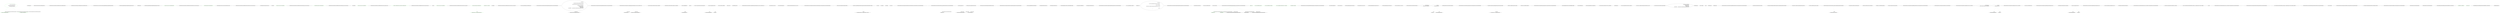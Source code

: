 digraph  {
d1 [cluster="Nancy.Testing.Tests.TestingViewExtensions.GetModelExtententionsTests.GetModelExtententionsTests()", color=green, community=1, label="this._browser = new Browser(with =>\r\n            {\r\n                with.Module<TestingViewFactoryTestModule>();\r\n                with.ViewFactory<TestingViewFactory>();\r\n            })", prediction=0, span="10-14"];
d34 [label="Nancy.Testing.Tests.TestingViewExtensions.GetModelExtententionsTests", span=""];
d0 [cluster="Nancy.Testing.Tests.TestingViewExtensions.GetModelExtententionsTests.GetModelExtententionsTests()", label="Entry Nancy.Testing.Tests.TestingViewExtensions.GetModelExtententionsTests.GetModelExtententionsTests()", span="8-8"];
d2 [cluster="Nancy.Testing.Tests.TestingViewExtensions.GetModelExtententionsTests.GetModelExtententionsTests()", label="Exit Nancy.Testing.Tests.TestingViewExtensions.GetModelExtententionsTests.GetModelExtententionsTests()", span="8-8"];
d3 [cluster="Nancy.Testing.Browser.Browser(System.Action<Nancy.Testing.ConfigurableBootstrapper.ConfigurableBootstrapperConfigurator>)", label="Entry Nancy.Testing.Browser.Browser(System.Action<Nancy.Testing.ConfigurableBootstrapper.ConfigurableBootstrapperConfigurator>)", span="26-26"];
d5 [cluster="lambda expression", color=green, community=0, label="with.Module<TestingViewFactoryTestModule>()", prediction=0, span="12-12"];
d6 [cluster="lambda expression", color=green, community=0, label="with.ViewFactory<TestingViewFactory>()", prediction=0, span="13-13"];
d4 [cluster="lambda expression", label="Entry lambda expression", span="10-14"];
d8 [cluster="Nancy.Testing.ConfigurableBootstrapper.ConfigurableBootstrapperConfigurator.Module<T>()", label="Entry Nancy.Testing.ConfigurableBootstrapper.ConfigurableBootstrapperConfigurator.Module<T>()", span="807-807"];
d7 [cluster="lambda expression", label="Exit lambda expression", span="10-14"];
d9 [cluster="Nancy.Testing.ConfigurableBootstrapper.ConfigurableBootstrapperConfigurator.ViewFactory<T>()", label="Entry Nancy.Testing.ConfigurableBootstrapper.ConfigurableBootstrapperConfigurator.ViewFactory<T>()", span="1338-1338"];
d11 [cluster="Nancy.Testing.Tests.TestingViewExtensions.GetModelExtententionsTests.GetModel_should_return_null_when_model_is_not_set()", color=green, community=0, label="var response = this._browser.Get(''/testingViewFactoryNoModel'')", prediction=3, span="21-21"];
d10 [cluster="Nancy.Testing.Tests.TestingViewExtensions.GetModelExtententionsTests.GetModel_should_return_null_when_model_is_not_set()", label="Entry Nancy.Testing.Tests.TestingViewExtensions.GetModelExtententionsTests.GetModel_should_return_null_when_model_is_not_set()", span="19-19"];
d12 [cluster="Nancy.Testing.Tests.TestingViewExtensions.GetModelExtententionsTests.GetModel_should_return_null_when_model_is_not_set()", color=green, community=0, label="Assert.Null(response.GetModel<ViewFactoryTestModel>())", prediction=4, span="22-22"];
d14 [cluster="Nancy.Testing.Browser.Get(string, System.Action<Nancy.Testing.BrowserContext>)", label="Entry Nancy.Testing.Browser.Get(string, System.Action<Nancy.Testing.BrowserContext>)", span="59-59"];
d13 [cluster="Nancy.Testing.Tests.TestingViewExtensions.GetModelExtententionsTests.GetModel_should_return_null_when_model_is_not_set()", label="Exit Nancy.Testing.Tests.TestingViewExtensions.GetModelExtententionsTests.GetModel_should_return_null_when_model_is_not_set()", span="19-19"];
d15 [cluster="Nancy.Testing.BrowserResponse.GetModel<TType>()", label="Entry Nancy.Testing.BrowserResponse.GetModel<TType>()", span="53-53"];
d16 [cluster="Unk.Null", label="Entry Unk.Null", span=""];
d18 [cluster="Nancy.Testing.Tests.TestingViewExtensions.GetModelExtententionsTests.GetModel_should_not_return_null_when_model_is_set()", color=green, community=0, label="var response = this._browser.Get(''/testingViewFactory'')", prediction=5, span="28-28"];
d17 [cluster="Nancy.Testing.Tests.TestingViewExtensions.GetModelExtententionsTests.GetModel_should_not_return_null_when_model_is_set()", label="Entry Nancy.Testing.Tests.TestingViewExtensions.GetModelExtententionsTests.GetModel_should_not_return_null_when_model_is_set()", span="26-26"];
d19 [cluster="Nancy.Testing.Tests.TestingViewExtensions.GetModelExtententionsTests.GetModel_should_not_return_null_when_model_is_set()", color=green, community=0, label="Assert.NotNull(response.GetModel<ViewFactoryTestModel>())", prediction=6, span="29-29"];
d20 [cluster="Nancy.Testing.Tests.TestingViewExtensions.GetModelExtententionsTests.GetModel_should_not_return_null_when_model_is_set()", label="Exit Nancy.Testing.Tests.TestingViewExtensions.GetModelExtententionsTests.GetModel_should_not_return_null_when_model_is_set()", span="26-26"];
d21 [cluster="Unk.NotNull", label="Entry Unk.NotNull", span=""];
d23 [cluster="Nancy.Testing.Tests.TestingViewExtensions.GetModelExtententionsTests.should_return_model_of_correct_type()", color=green, community=0, label="var response = this._browser.Get(''/testingViewFactory'')", prediction=7, span="35-35"];
d22 [cluster="Nancy.Testing.Tests.TestingViewExtensions.GetModelExtententionsTests.should_return_model_of_correct_type()", label="Entry Nancy.Testing.Tests.TestingViewExtensions.GetModelExtententionsTests.should_return_model_of_correct_type()", span="33-33"];
d24 [cluster="Nancy.Testing.Tests.TestingViewExtensions.GetModelExtententionsTests.should_return_model_of_correct_type()", color=green, community=0, label="Assert.IsType<ViewFactoryTestModel>(response.GetModel<ViewFactoryTestModel>())", prediction=8, span="36-36"];
d25 [cluster="Nancy.Testing.Tests.TestingViewExtensions.GetModelExtententionsTests.should_return_model_of_correct_type()", label="Exit Nancy.Testing.Tests.TestingViewExtensions.GetModelExtententionsTests.should_return_model_of_correct_type()", span="33-33"];
d26 [cluster="Unk.>", label="Entry Unk.>", span=""];
d28 [cluster="Nancy.Testing.Tests.TestingViewExtensions.GetModelExtententionsTests.should_set_values_correct_on_the_model()", color=green, community=0, label="var response = this._browser.Get(''/testingViewFactory'')", prediction=9, span="42-42"];
d27 [cluster="Nancy.Testing.Tests.TestingViewExtensions.GetModelExtententionsTests.should_set_values_correct_on_the_model()", label="Entry Nancy.Testing.Tests.TestingViewExtensions.GetModelExtententionsTests.should_set_values_correct_on_the_model()", span="40-40"];
d29 [cluster="Nancy.Testing.Tests.TestingViewExtensions.GetModelExtententionsTests.should_set_values_correct_on_the_model()", color=green, community=0, label="var model = response.GetModel<ViewFactoryTestModel>()", prediction=10, span="43-43"];
d30 [cluster="Nancy.Testing.Tests.TestingViewExtensions.GetModelExtententionsTests.should_set_values_correct_on_the_model()", color=green, community=0, label="Assert.Equal(''A value'', model.AString)", prediction=11, span="44-44"];
d31 [cluster="Nancy.Testing.Tests.TestingViewExtensions.GetModelExtententionsTests.should_set_values_correct_on_the_model()", color=green, community=0, label="Assert.Equal(''Another value'', model.ComplexModel.AnotherString)", prediction=10, span="45-45"];
d33 [cluster="Unk.Equal", label="Entry Unk.Equal", span=""];
d32 [cluster="Nancy.Testing.Tests.TestingViewExtensions.GetModelExtententionsTests.should_set_values_correct_on_the_model()", label="Exit Nancy.Testing.Tests.TestingViewExtensions.GetModelExtententionsTests.should_set_values_correct_on_the_model()", span="40-40"];
m0_12 [cluster="System.ArgumentNullException.ArgumentNullException(string)", file="ModulePathExtensionMethodTests.cs", label="Entry System.ArgumentNullException.ArgumentNullException(string)", span="0-0"];
m0_16 [cluster="Nancy.Authentication.Forms.FormsAuthentication.GetRedirectToLoginHook(Nancy.Authentication.Forms.FormsAuthenticationConfiguration)", file="ModulePathExtensionMethodTests.cs", label="Entry Nancy.Authentication.Forms.FormsAuthentication.GetRedirectToLoginHook(Nancy.Authentication.Forms.FormsAuthenticationConfiguration)", span="190-190"];
m0_71 [cluster="Nancy.Authentication.Forms.FormsAuthentication.GetRedirectToLoginHook(Nancy.Authentication.Forms.FormsAuthenticationConfiguration)", file="ModulePathExtensionMethodTests.cs", label="return context =>\r\n                {\r\n                    if (context.Response.StatusCode == HttpStatusCode.Unauthorized)\r\n                    {\r\n                        string redirectQuerystringKey = GetRedirectQuerystringKey(configuration);\r\n\r\n                        context.Response = context.GetRedirect(\r\n                            string.Format(''{0}?{1}={2}'', \r\n                            configuration.RedirectUrl,\r\n                            redirectQuerystringKey,\r\n                            context.ToFullPath(''~'' + context.Request.Path + HttpUtility.UrlEncode(context.Request.Url.Query))));\r\n                    }\r\n                };", span="192-204"];
m0_72 [cluster="Nancy.Authentication.Forms.FormsAuthentication.GetRedirectToLoginHook(Nancy.Authentication.Forms.FormsAuthenticationConfiguration)", file="ModulePathExtensionMethodTests.cs", label="Exit Nancy.Authentication.Forms.FormsAuthentication.GetRedirectToLoginHook(Nancy.Authentication.Forms.FormsAuthenticationConfiguration)", span="190-190"];
m0_18 [cluster="Nancy.Authentication.Forms.FormsAuthentication.UserLoggedInRedirectResponse(Nancy.NancyContext, System.Guid, System.DateTime?, string)", file="ModulePathExtensionMethodTests.cs", label="Entry Nancy.Authentication.Forms.FormsAuthentication.UserLoggedInRedirectResponse(Nancy.NancyContext, System.Guid, System.DateTime?, string)", span="75-75"];
m0_24 [cluster="Nancy.Authentication.Forms.FormsAuthentication.UserLoggedInRedirectResponse(Nancy.NancyContext, System.Guid, System.DateTime?, string)", file="ModulePathExtensionMethodTests.cs", label="string redirectQuerystringKey = GetRedirectQuerystringKey(currentConfiguration)", span="89-89"];
m0_30 [cluster="Nancy.Authentication.Forms.FormsAuthentication.UserLoggedInRedirectResponse(Nancy.NancyContext, System.Guid, System.DateTime?, string)", file="ModulePathExtensionMethodTests.cs", label="var authenticationCookie = BuildCookie(userIdentifier, cookieExpiry, currentConfiguration)", span="102-102"];
m0_27 [cluster="Nancy.Authentication.Forms.FormsAuthentication.UserLoggedInRedirectResponse(Nancy.NancyContext, System.Guid, System.DateTime?, string)", file="ModulePathExtensionMethodTests.cs", label="context.IsLocalUrl(queryUrl)", span="95-95"];
m0_22 [cluster="Nancy.Authentication.Forms.FormsAuthentication.UserLoggedInRedirectResponse(Nancy.NancyContext, System.Guid, System.DateTime?, string)", file="ModulePathExtensionMethodTests.cs", label="string.IsNullOrEmpty(redirectUrl)", span="84-84"];
m0_23 [cluster="Nancy.Authentication.Forms.FormsAuthentication.UserLoggedInRedirectResponse(Nancy.NancyContext, System.Guid, System.DateTime?, string)", file="ModulePathExtensionMethodTests.cs", label="redirectUrl = ''/''", span="86-86"];
m0_25 [cluster="Nancy.Authentication.Forms.FormsAuthentication.UserLoggedInRedirectResponse(Nancy.NancyContext, System.Guid, System.DateTime?, string)", file="ModulePathExtensionMethodTests.cs", label="context.Request.Query[redirectQuerystringKey].HasValue", span="91-91"];
m0_26 [cluster="Nancy.Authentication.Forms.FormsAuthentication.UserLoggedInRedirectResponse(Nancy.NancyContext, System.Guid, System.DateTime?, string)", file="ModulePathExtensionMethodTests.cs", label="var queryUrl = (string)context.Request.Query[redirectQuerystringKey]", span="93-93"];
m0_29 [cluster="Nancy.Authentication.Forms.FormsAuthentication.UserLoggedInRedirectResponse(Nancy.NancyContext, System.Guid, System.DateTime?, string)", file="ModulePathExtensionMethodTests.cs", label="var response = context.GetRedirect(redirectUrl)", span="101-101"];
m0_31 [cluster="Nancy.Authentication.Forms.FormsAuthentication.UserLoggedInRedirectResponse(Nancy.NancyContext, System.Guid, System.DateTime?, string)", file="ModulePathExtensionMethodTests.cs", label="response.AddCookie(authenticationCookie)", span="103-103"];
m0_19 [cluster="Nancy.Authentication.Forms.FormsAuthentication.UserLoggedInRedirectResponse(Nancy.NancyContext, System.Guid, System.DateTime?, string)", file="ModulePathExtensionMethodTests.cs", label="var redirectUrl = fallbackRedirectUrl", span="77-77"];
m0_21 [cluster="Nancy.Authentication.Forms.FormsAuthentication.UserLoggedInRedirectResponse(Nancy.NancyContext, System.Guid, System.DateTime?, string)", file="ModulePathExtensionMethodTests.cs", label="redirectUrl = context.Request.Url.BasePath", span="81-81"];
m0_28 [cluster="Nancy.Authentication.Forms.FormsAuthentication.UserLoggedInRedirectResponse(Nancy.NancyContext, System.Guid, System.DateTime?, string)", file="ModulePathExtensionMethodTests.cs", label="redirectUrl = queryUrl", span="97-97"];
m0_20 [cluster="Nancy.Authentication.Forms.FormsAuthentication.UserLoggedInRedirectResponse(Nancy.NancyContext, System.Guid, System.DateTime?, string)", file="ModulePathExtensionMethodTests.cs", label="string.IsNullOrEmpty(redirectUrl)", span="79-79"];
m0_32 [cluster="Nancy.Authentication.Forms.FormsAuthentication.UserLoggedInRedirectResponse(Nancy.NancyContext, System.Guid, System.DateTime?, string)", file="ModulePathExtensionMethodTests.cs", label="return response;", span="105-105"];
m0_33 [cluster="Nancy.Authentication.Forms.FormsAuthentication.UserLoggedInRedirectResponse(Nancy.NancyContext, System.Guid, System.DateTime?, string)", file="ModulePathExtensionMethodTests.cs", label="Exit Nancy.Authentication.Forms.FormsAuthentication.UserLoggedInRedirectResponse(Nancy.NancyContext, System.Guid, System.DateTime?, string)", span="75-75"];
m0_110 [cluster="string.Format(string, object, object)", file="ModulePathExtensionMethodTests.cs", label="Entry string.Format(string, object, object)", span="0-0"];
m0_139 [cluster="string.IsNullOrWhiteSpace(string)", file="ModulePathExtensionMethodTests.cs", label="Entry string.IsNullOrWhiteSpace(string)", span="0-0"];
m0_98 [cluster="Nancy.Cookies.NancyCookie.NancyCookie(string, string, bool, bool)", file="ModulePathExtensionMethodTests.cs", label="Entry Nancy.Cookies.NancyCookie.NancyCookie(string, string, bool, bool)", span="20-20"];
m0_69 [cluster="Nancy.Authentication.Forms.FormsAuthentication.GetAuthenticatedUserFromCookie(Nancy.NancyContext, Nancy.Authentication.Forms.FormsAuthenticationConfiguration)", file="ModulePathExtensionMethodTests.cs", label="Entry Nancy.Authentication.Forms.FormsAuthentication.GetAuthenticatedUserFromCookie(Nancy.NancyContext, Nancy.Authentication.Forms.FormsAuthenticationConfiguration)", span="214-214"];
m0_81 [cluster="Nancy.Authentication.Forms.FormsAuthentication.GetAuthenticatedUserFromCookie(Nancy.NancyContext, Nancy.Authentication.Forms.FormsAuthenticationConfiguration)", file="ModulePathExtensionMethodTests.cs", label="!context.Request.Cookies.ContainsKey(formsAuthenticationCookieName)", span="216-216"];
m0_83 [cluster="Nancy.Authentication.Forms.FormsAuthentication.GetAuthenticatedUserFromCookie(Nancy.NancyContext, Nancy.Authentication.Forms.FormsAuthenticationConfiguration)", file="ModulePathExtensionMethodTests.cs", label="var cookieValue = DecryptAndValidateAuthenticationCookie(context.Request.Cookies[formsAuthenticationCookieName], configuration)", span="221-221"];
m0_84 [cluster="Nancy.Authentication.Forms.FormsAuthentication.GetAuthenticatedUserFromCookie(Nancy.NancyContext, Nancy.Authentication.Forms.FormsAuthenticationConfiguration)", file="ModulePathExtensionMethodTests.cs", label="Guid returnGuid", span="223-223"];
m0_82 [cluster="Nancy.Authentication.Forms.FormsAuthentication.GetAuthenticatedUserFromCookie(Nancy.NancyContext, Nancy.Authentication.Forms.FormsAuthenticationConfiguration)", file="ModulePathExtensionMethodTests.cs", label="return Guid.Empty;", span="218-218"];
m0_86 [cluster="Nancy.Authentication.Forms.FormsAuthentication.GetAuthenticatedUserFromCookie(Nancy.NancyContext, Nancy.Authentication.Forms.FormsAuthenticationConfiguration)", file="ModulePathExtensionMethodTests.cs", label="return Guid.Empty;", span="226-226"];
m0_87 [cluster="Nancy.Authentication.Forms.FormsAuthentication.GetAuthenticatedUserFromCookie(Nancy.NancyContext, Nancy.Authentication.Forms.FormsAuthenticationConfiguration)", file="ModulePathExtensionMethodTests.cs", label="return returnGuid;", span="229-229"];
m0_85 [cluster="Nancy.Authentication.Forms.FormsAuthentication.GetAuthenticatedUserFromCookie(Nancy.NancyContext, Nancy.Authentication.Forms.FormsAuthenticationConfiguration)", file="ModulePathExtensionMethodTests.cs", label="String.IsNullOrEmpty(cookieValue) || !Guid.TryParse(cookieValue, out returnGuid)", span="224-224"];
m0_88 [cluster="Nancy.Authentication.Forms.FormsAuthentication.GetAuthenticatedUserFromCookie(Nancy.NancyContext, Nancy.Authentication.Forms.FormsAuthenticationConfiguration)", file="ModulePathExtensionMethodTests.cs", label="Exit Nancy.Authentication.Forms.FormsAuthentication.GetAuthenticatedUserFromCookie(Nancy.NancyContext, Nancy.Authentication.Forms.FormsAuthenticationConfiguration)", span="214-214"];
m0_35 [cluster="Nancy.Authentication.Forms.FormsAuthentication.GetRedirectQuerystringKey(Nancy.Authentication.Forms.FormsAuthenticationConfiguration)", file="ModulePathExtensionMethodTests.cs", label="Entry Nancy.Authentication.Forms.FormsAuthentication.GetRedirectQuerystringKey(Nancy.Authentication.Forms.FormsAuthenticationConfiguration)", span="318-318"];
m0_132 [cluster="Nancy.Authentication.Forms.FormsAuthentication.GetRedirectQuerystringKey(Nancy.Authentication.Forms.FormsAuthenticationConfiguration)", file="ModulePathExtensionMethodTests.cs", label="string redirectQuerystringKey = null", span="320-320"];
m0_134 [cluster="Nancy.Authentication.Forms.FormsAuthentication.GetRedirectQuerystringKey(Nancy.Authentication.Forms.FormsAuthenticationConfiguration)", file="ModulePathExtensionMethodTests.cs", label="redirectQuerystringKey = configuration.RedirectQuerystringKey", span="324-324"];
m0_133 [cluster="Nancy.Authentication.Forms.FormsAuthentication.GetRedirectQuerystringKey(Nancy.Authentication.Forms.FormsAuthenticationConfiguration)", file="ModulePathExtensionMethodTests.cs", label="configuration != null", span="322-322"];
m0_135 [cluster="Nancy.Authentication.Forms.FormsAuthentication.GetRedirectQuerystringKey(Nancy.Authentication.Forms.FormsAuthenticationConfiguration)", file="ModulePathExtensionMethodTests.cs", label="string.IsNullOrWhiteSpace(redirectQuerystringKey)", span="327-327"];
m0_137 [cluster="Nancy.Authentication.Forms.FormsAuthentication.GetRedirectQuerystringKey(Nancy.Authentication.Forms.FormsAuthenticationConfiguration)", file="ModulePathExtensionMethodTests.cs", label="return redirectQuerystringKey;", span="332-332"];
m0_136 [cluster="Nancy.Authentication.Forms.FormsAuthentication.GetRedirectQuerystringKey(Nancy.Authentication.Forms.FormsAuthenticationConfiguration)", file="ModulePathExtensionMethodTests.cs", label="redirectQuerystringKey = FormsAuthenticationConfiguration.DefaultRedirectQuerystringKey", span="329-329"];
m0_138 [cluster="Nancy.Authentication.Forms.FormsAuthentication.GetRedirectQuerystringKey(Nancy.Authentication.Forms.FormsAuthenticationConfiguration)", file="ModulePathExtensionMethodTests.cs", label="Exit Nancy.Authentication.Forms.FormsAuthentication.GetRedirectQuerystringKey(Nancy.Authentication.Forms.FormsAuthenticationConfiguration)", span="318-318"];
m0_126 [cluster="Nancy.Cryptography.Base64Helpers.GetBase64Length(int)", file="ModulePathExtensionMethodTests.cs", label="Entry Nancy.Cryptography.Base64Helpers.GetBase64Length(int)", span="11-11"];
m0_125 [cluster="Nancy.Helpers.HttpUtility.UrlDecode(string)", file="ModulePathExtensionMethodTests.cs", label="Entry Nancy.Helpers.HttpUtility.UrlDecode(string)", span="103-103"];
m0_37 [cluster="Nancy.NancyContext.GetRedirect(string)", file="ModulePathExtensionMethodTests.cs", label="Entry Nancy.NancyContext.GetRedirect(string)", span="60-60"];
m0_15 [cluster="Nancy.NamedPipelineBase<TDelegate>.AddItemToStartOfPipeline(TDelegate)", file="ModulePathExtensionMethodTests.cs", label="Entry Nancy.NamedPipelineBase<TDelegate>.AddItemToStartOfPipeline(TDelegate)", span="45-45"];
m0_79 [cluster="Nancy.NancyContext.ToFullPath(string)", file="ModulePathExtensionMethodTests.cs", label="Entry Nancy.NancyContext.ToFullPath(string)", span="28-28"];
m0_78 [cluster="Nancy.Helpers.HttpUtility.UrlEncode(string)", file="ModulePathExtensionMethodTests.cs", label="Entry Nancy.Helpers.HttpUtility.UrlEncode(string)", span="373-373"];
m0_14 [cluster="Nancy.Authentication.Forms.FormsAuthentication.GetLoadAuthenticationHook(Nancy.Authentication.Forms.FormsAuthenticationConfiguration)", file="ModulePathExtensionMethodTests.cs", label="Entry Nancy.Authentication.Forms.FormsAuthentication.GetLoadAuthenticationHook(Nancy.Authentication.Forms.FormsAuthenticationConfiguration)", span="165-165"];
m0_60 [cluster="Nancy.Authentication.Forms.FormsAuthentication.GetLoadAuthenticationHook(Nancy.Authentication.Forms.FormsAuthenticationConfiguration)", file="ModulePathExtensionMethodTests.cs", label="throw new ArgumentNullException(''configuration'');", span="169-169"];
m0_59 [cluster="Nancy.Authentication.Forms.FormsAuthentication.GetLoadAuthenticationHook(Nancy.Authentication.Forms.FormsAuthenticationConfiguration)", file="ModulePathExtensionMethodTests.cs", label="configuration == null", span="167-167"];
m0_61 [cluster="Nancy.Authentication.Forms.FormsAuthentication.GetLoadAuthenticationHook(Nancy.Authentication.Forms.FormsAuthenticationConfiguration)", file="ModulePathExtensionMethodTests.cs", label="return context =>\r\n                {\r\n                    var userGuid = GetAuthenticatedUserFromCookie(context, configuration);\r\n\r\n                    if (userGuid != Guid.Empty)\r\n                    {\r\n                        context.CurrentUser = configuration.UserMapper.GetUserFromIdentifier(userGuid, context);\r\n                    }\r\n\r\n                    return null;\r\n                };", span="172-182"];
m0_62 [cluster="Nancy.Authentication.Forms.FormsAuthentication.GetLoadAuthenticationHook(Nancy.Authentication.Forms.FormsAuthenticationConfiguration)", file="ModulePathExtensionMethodTests.cs", label="Exit Nancy.Authentication.Forms.FormsAuthentication.GetLoadAuthenticationHook(Nancy.Authentication.Forms.FormsAuthenticationConfiguration)", span="165-165"];
m0_36 [cluster="Nancy.NancyContext.IsLocalUrl(string)", file="ModulePathExtensionMethodTests.cs", label="Entry Nancy.NancyContext.IsLocalUrl(string)", span="94-94"];
m0_109 [cluster="System.Convert.ToBase64String(byte[])", file="ModulePathExtensionMethodTests.cs", label="Entry System.Convert.ToBase64String(byte[])", span="0-0"];
m0_96 [cluster="System.Guid.ToString()", file="ModulePathExtensionMethodTests.cs", label="Entry System.Guid.ToString()", span="0-0"];
m0_0 [cluster="Nancy.Authentication.Forms.FormsAuthentication.Enable(Nancy.Bootstrapper.IPipelines, Nancy.Authentication.Forms.FormsAuthenticationConfiguration)", file="ModulePathExtensionMethodTests.cs", label="Entry Nancy.Authentication.Forms.FormsAuthentication.Enable(Nancy.Bootstrapper.IPipelines, Nancy.Authentication.Forms.FormsAuthenticationConfiguration)", span="40-40"];
m0_1 [cluster="Nancy.Authentication.Forms.FormsAuthentication.Enable(Nancy.Bootstrapper.IPipelines, Nancy.Authentication.Forms.FormsAuthenticationConfiguration)", color=green, community=0, file="ModulePathExtensionMethodTests.cs", label="pipelines == null", prediction=13, span="42-42"];
m0_2 [cluster="Nancy.Authentication.Forms.FormsAuthentication.Enable(Nancy.Bootstrapper.IPipelines, Nancy.Authentication.Forms.FormsAuthenticationConfiguration)", color=green, community=0, file="ModulePathExtensionMethodTests.cs", label="throw new ArgumentNullException(''pipelines'');", prediction=14, span="44-44"];
m0_3 [cluster="Nancy.Authentication.Forms.FormsAuthentication.Enable(Nancy.Bootstrapper.IPipelines, Nancy.Authentication.Forms.FormsAuthenticationConfiguration)", color=green, community=0, file="ModulePathExtensionMethodTests.cs", label="configuration == null", prediction=15, span="47-47"];
m0_4 [cluster="Nancy.Authentication.Forms.FormsAuthentication.Enable(Nancy.Bootstrapper.IPipelines, Nancy.Authentication.Forms.FormsAuthenticationConfiguration)", color=green, community=0, file="ModulePathExtensionMethodTests.cs", label="throw new ArgumentNullException(''configuration'');", prediction=16, span="49-49"];
m0_5 [cluster="Nancy.Authentication.Forms.FormsAuthentication.Enable(Nancy.Bootstrapper.IPipelines, Nancy.Authentication.Forms.FormsAuthenticationConfiguration)", color=green, community=0, file="ModulePathExtensionMethodTests.cs", label="!configuration.IsValid", prediction=15, span="52-52"];
m0_6 [cluster="Nancy.Authentication.Forms.FormsAuthentication.Enable(Nancy.Bootstrapper.IPipelines, Nancy.Authentication.Forms.FormsAuthenticationConfiguration)", color=green, community=0, file="ModulePathExtensionMethodTests.cs", label="throw new ArgumentException(''Configuration is invalid'', ''configuration'');", prediction=18, span="54-54"];
m0_7 [cluster="Nancy.Authentication.Forms.FormsAuthentication.Enable(Nancy.Bootstrapper.IPipelines, Nancy.Authentication.Forms.FormsAuthenticationConfiguration)", color=green, community=0, file="ModulePathExtensionMethodTests.cs", label="currentConfiguration = configuration", prediction=19, span="57-57"];
m0_8 [cluster="Nancy.Authentication.Forms.FormsAuthentication.Enable(Nancy.Bootstrapper.IPipelines, Nancy.Authentication.Forms.FormsAuthenticationConfiguration)", file="ModulePathExtensionMethodTests.cs", label="pipelines.BeforeRequest.AddItemToStartOfPipeline(GetLoadAuthenticationHook(configuration))", span="59-59"];
m0_9 [cluster="Nancy.Authentication.Forms.FormsAuthentication.Enable(Nancy.Bootstrapper.IPipelines, Nancy.Authentication.Forms.FormsAuthenticationConfiguration)", file="ModulePathExtensionMethodTests.cs", label="!configuration.DisableRedirect", span="60-60"];
m0_10 [cluster="Nancy.Authentication.Forms.FormsAuthentication.Enable(Nancy.Bootstrapper.IPipelines, Nancy.Authentication.Forms.FormsAuthenticationConfiguration)", file="ModulePathExtensionMethodTests.cs", label="pipelines.AfterRequest.AddItemToEndOfPipeline(GetRedirectToLoginHook(configuration))", span="62-62"];
m0_11 [cluster="Nancy.Authentication.Forms.FormsAuthentication.Enable(Nancy.Bootstrapper.IPipelines, Nancy.Authentication.Forms.FormsAuthenticationConfiguration)", file="ModulePathExtensionMethodTests.cs", label="Exit Nancy.Authentication.Forms.FormsAuthentication.Enable(Nancy.Bootstrapper.IPipelines, Nancy.Authentication.Forms.FormsAuthenticationConfiguration)", span="40-40"];
m0_101 [cluster="System.DateTime.AddDays(double)", file="ModulePathExtensionMethodTests.cs", label="Entry System.DateTime.AddDays(double)", span="0-0"];
m0_128 [cluster="string.Substring(int, int)", file="ModulePathExtensionMethodTests.cs", label="Entry string.Substring(int, int)", span="0-0"];
m0_131 [cluster="Nancy.Cryptography.IEncryptionProvider.Decrypt(string)", file="ModulePathExtensionMethodTests.cs", label="Entry Nancy.Cryptography.IEncryptionProvider.Decrypt(string)", span="19-19"];
m0_80 [cluster="string.Format(string, object, object, object)", file="ModulePathExtensionMethodTests.cs", label="Entry string.Format(string, object, object, object)", span="0-0"];
m0_130 [cluster="Nancy.Cryptography.HmacComparer.Compare(byte[], byte[], int)", file="ModulePathExtensionMethodTests.cs", label="Entry Nancy.Cryptography.HmacComparer.Compare(byte[], byte[], int)", span="15-15"];
m0_107 [cluster="Nancy.Cryptography.IEncryptionProvider.Encrypt(string)", file="ModulePathExtensionMethodTests.cs", label="Entry Nancy.Cryptography.IEncryptionProvider.Encrypt(string)", span="12-12"];
m0_91 [cluster="System.Guid.TryParse(string, out System.Guid)", file="ModulePathExtensionMethodTests.cs", label="Entry System.Guid.TryParse(string, out System.Guid)", span="0-0"];
m0_53 [cluster="Nancy.Authentication.Forms.FormsAuthentication.LogOutResponse()", file="ModulePathExtensionMethodTests.cs", label="Entry Nancy.Authentication.Forms.FormsAuthentication.LogOutResponse()", span="146-146"];
m0_55 [cluster="Nancy.Authentication.Forms.FormsAuthentication.LogOutResponse()", file="ModulePathExtensionMethodTests.cs", label="var authenticationCookie = \r\n                BuildLogoutCookie(currentConfiguration)", span="151-152"];
m0_57 [cluster="Nancy.Authentication.Forms.FormsAuthentication.LogOutResponse()", file="ModulePathExtensionMethodTests.cs", label="return response;", span="156-156"];
m0_54 [cluster="Nancy.Authentication.Forms.FormsAuthentication.LogOutResponse()", file="ModulePathExtensionMethodTests.cs", label="var response =\r\n                (Response)HttpStatusCode.OK", span="148-149"];
m0_56 [cluster="Nancy.Authentication.Forms.FormsAuthentication.LogOutResponse()", file="ModulePathExtensionMethodTests.cs", label="response.AddCookie(authenticationCookie)", span="154-154"];
m0_58 [cluster="Nancy.Authentication.Forms.FormsAuthentication.LogOutResponse()", file="ModulePathExtensionMethodTests.cs", label="Exit Nancy.Authentication.Forms.FormsAuthentication.LogOutResponse()", span="146-146"];
m0_97 [cluster="Nancy.Authentication.Forms.FormsAuthentication.EncryptAndSignCookie(string, Nancy.Authentication.Forms.FormsAuthenticationConfiguration)", file="ModulePathExtensionMethodTests.cs", label="Entry Nancy.Authentication.Forms.FormsAuthentication.EncryptAndSignCookie(string, Nancy.Authentication.Forms.FormsAuthenticationConfiguration)", span="264-264"];
m0_102 [cluster="Nancy.Authentication.Forms.FormsAuthentication.EncryptAndSignCookie(string, Nancy.Authentication.Forms.FormsAuthenticationConfiguration)", file="ModulePathExtensionMethodTests.cs", label="var encryptedCookie = configuration.CryptographyConfiguration.EncryptionProvider.Encrypt(cookieValue)", span="266-266"];
m0_103 [cluster="Nancy.Authentication.Forms.FormsAuthentication.EncryptAndSignCookie(string, Nancy.Authentication.Forms.FormsAuthenticationConfiguration)", file="ModulePathExtensionMethodTests.cs", label="var hmacBytes = GenerateHmac(encryptedCookie, configuration)", span="267-267"];
m0_105 [cluster="Nancy.Authentication.Forms.FormsAuthentication.EncryptAndSignCookie(string, Nancy.Authentication.Forms.FormsAuthenticationConfiguration)", file="ModulePathExtensionMethodTests.cs", label="return String.Format(''{1}{0}'', encryptedCookie, hmacString);", span="270-270"];
m0_104 [cluster="Nancy.Authentication.Forms.FormsAuthentication.EncryptAndSignCookie(string, Nancy.Authentication.Forms.FormsAuthenticationConfiguration)", file="ModulePathExtensionMethodTests.cs", label="var hmacString = Convert.ToBase64String(hmacBytes)", span="268-268"];
m0_106 [cluster="Nancy.Authentication.Forms.FormsAuthentication.EncryptAndSignCookie(string, Nancy.Authentication.Forms.FormsAuthenticationConfiguration)", file="ModulePathExtensionMethodTests.cs", label="Exit Nancy.Authentication.Forms.FormsAuthentication.EncryptAndSignCookie(string, Nancy.Authentication.Forms.FormsAuthenticationConfiguration)", span="264-264"];
m0_17 [cluster="Nancy.NamedPipelineBase<TDelegate>.AddItemToEndOfPipeline(TDelegate)", file="ModulePathExtensionMethodTests.cs", label="Entry Nancy.NamedPipelineBase<TDelegate>.AddItemToEndOfPipeline(TDelegate)", span="67-67"];
m0_34 [cluster="string.IsNullOrEmpty(string)", file="ModulePathExtensionMethodTests.cs", label="Entry string.IsNullOrEmpty(string)", span="0-0"];
m0_113 [cluster="Nancy.Cryptography.IHmacProvider.GenerateHmac(string)", file="ModulePathExtensionMethodTests.cs", label="Entry Nancy.Cryptography.IHmacProvider.GenerateHmac(string)", span="17-17"];
m0_89 [cluster="System.Collections.Generic.IDictionary<TKey, TValue>.ContainsKey(TKey)", file="ModulePathExtensionMethodTests.cs", label="Entry System.Collections.Generic.IDictionary<TKey, TValue>.ContainsKey(TKey)", span="0-0"];
m0_73 [cluster="lambda expression", file="ModulePathExtensionMethodTests.cs", label="Entry lambda expression", span="192-204"];
m0_64 [cluster="lambda expression", file="ModulePathExtensionMethodTests.cs", label="var userGuid = GetAuthenticatedUserFromCookie(context, configuration)", span="174-174"];
m0_66 [cluster="lambda expression", file="ModulePathExtensionMethodTests.cs", label="context.CurrentUser = configuration.UserMapper.GetUserFromIdentifier(userGuid, context)", span="178-178"];
m0_75 [cluster="lambda expression", file="ModulePathExtensionMethodTests.cs", label="string redirectQuerystringKey = GetRedirectQuerystringKey(configuration)", span="196-196"];
m0_76 [cluster="lambda expression", file="ModulePathExtensionMethodTests.cs", label="context.Response = context.GetRedirect(\r\n                            string.Format(''{0}?{1}={2}'', \r\n                            configuration.RedirectUrl,\r\n                            redirectQuerystringKey,\r\n                            context.ToFullPath(''~'' + context.Request.Path + HttpUtility.UrlEncode(context.Request.Url.Query))))", span="198-202"];
m0_63 [cluster="lambda expression", file="ModulePathExtensionMethodTests.cs", label="Entry lambda expression", span="172-182"];
m0_65 [cluster="lambda expression", file="ModulePathExtensionMethodTests.cs", label="userGuid != Guid.Empty", span="176-176"];
m0_67 [cluster="lambda expression", file="ModulePathExtensionMethodTests.cs", label="return null;", span="181-181"];
m0_74 [cluster="lambda expression", file="ModulePathExtensionMethodTests.cs", label="context.Response.StatusCode == HttpStatusCode.Unauthorized", span="194-194"];
m0_77 [cluster="lambda expression", file="ModulePathExtensionMethodTests.cs", label="Exit lambda expression", span="192-204"];
m0_68 [cluster="lambda expression", file="ModulePathExtensionMethodTests.cs", label="Exit lambda expression", span="172-182"];
m0_90 [cluster="Nancy.Authentication.Forms.FormsAuthentication.DecryptAndValidateAuthenticationCookie(string, Nancy.Authentication.Forms.FormsAuthenticationConfiguration)", file="ModulePathExtensionMethodTests.cs", label="Entry Nancy.Authentication.Forms.FormsAuthentication.DecryptAndValidateAuthenticationCookie(string, Nancy.Authentication.Forms.FormsAuthenticationConfiguration)", span="290-290"];
m0_114 [cluster="Nancy.Authentication.Forms.FormsAuthentication.DecryptAndValidateAuthenticationCookie(string, Nancy.Authentication.Forms.FormsAuthenticationConfiguration)", file="ModulePathExtensionMethodTests.cs", label="var decodedCookie = Helpers.HttpUtility.UrlDecode(cookieValue)", span="293-293"];
m0_115 [cluster="Nancy.Authentication.Forms.FormsAuthentication.DecryptAndValidateAuthenticationCookie(string, Nancy.Authentication.Forms.FormsAuthenticationConfiguration)", file="ModulePathExtensionMethodTests.cs", label="var hmacStringLength = Base64Helpers.GetBase64Length(configuration.CryptographyConfiguration.HmacProvider.HmacLength)", span="295-295"];
m0_118 [cluster="Nancy.Authentication.Forms.FormsAuthentication.DecryptAndValidateAuthenticationCookie(string, Nancy.Authentication.Forms.FormsAuthenticationConfiguration)", file="ModulePathExtensionMethodTests.cs", label="var encryptionProvider = configuration.CryptographyConfiguration.EncryptionProvider", span="300-300"];
m0_120 [cluster="Nancy.Authentication.Forms.FormsAuthentication.DecryptAndValidateAuthenticationCookie(string, Nancy.Authentication.Forms.FormsAuthenticationConfiguration)", file="ModulePathExtensionMethodTests.cs", label="var newHmac = GenerateHmac(encryptedCookie, configuration)", span="304-304"];
m0_121 [cluster="Nancy.Authentication.Forms.FormsAuthentication.DecryptAndValidateAuthenticationCookie(string, Nancy.Authentication.Forms.FormsAuthenticationConfiguration)", file="ModulePathExtensionMethodTests.cs", label="var hmacValid = HmacComparer.Compare(newHmac, hmacBytes, configuration.CryptographyConfiguration.HmacProvider.HmacLength)", span="305-305"];
m0_123 [cluster="Nancy.Authentication.Forms.FormsAuthentication.DecryptAndValidateAuthenticationCookie(string, Nancy.Authentication.Forms.FormsAuthenticationConfiguration)", file="ModulePathExtensionMethodTests.cs", label="return hmacValid ? decrypted : String.Empty;", span="310-310"];
m0_116 [cluster="Nancy.Authentication.Forms.FormsAuthentication.DecryptAndValidateAuthenticationCookie(string, Nancy.Authentication.Forms.FormsAuthenticationConfiguration)", file="ModulePathExtensionMethodTests.cs", label="var encryptedCookie = decodedCookie.Substring(hmacStringLength)", span="297-297"];
m0_117 [cluster="Nancy.Authentication.Forms.FormsAuthentication.DecryptAndValidateAuthenticationCookie(string, Nancy.Authentication.Forms.FormsAuthenticationConfiguration)", file="ModulePathExtensionMethodTests.cs", label="var hmacString = decodedCookie.Substring(0, hmacStringLength)", span="298-298"];
m0_119 [cluster="Nancy.Authentication.Forms.FormsAuthentication.DecryptAndValidateAuthenticationCookie(string, Nancy.Authentication.Forms.FormsAuthenticationConfiguration)", file="ModulePathExtensionMethodTests.cs", label="var hmacBytes = Convert.FromBase64String(hmacString)", span="303-303"];
m0_122 [cluster="Nancy.Authentication.Forms.FormsAuthentication.DecryptAndValidateAuthenticationCookie(string, Nancy.Authentication.Forms.FormsAuthenticationConfiguration)", file="ModulePathExtensionMethodTests.cs", label="var decrypted = encryptionProvider.Decrypt(encryptedCookie)", span="307-307"];
m0_124 [cluster="Nancy.Authentication.Forms.FormsAuthentication.DecryptAndValidateAuthenticationCookie(string, Nancy.Authentication.Forms.FormsAuthenticationConfiguration)", file="ModulePathExtensionMethodTests.cs", label="Exit Nancy.Authentication.Forms.FormsAuthentication.DecryptAndValidateAuthenticationCookie(string, Nancy.Authentication.Forms.FormsAuthenticationConfiguration)", span="290-290"];
m0_70 [cluster="Nancy.Authentication.Forms.IUserMapper.GetUserFromIdentifier(System.Guid, Nancy.NancyContext)", file="ModulePathExtensionMethodTests.cs", label="Entry Nancy.Authentication.Forms.IUserMapper.GetUserFromIdentifier(System.Guid, Nancy.NancyContext)", span="17-17"];
m0_40 [cluster="Nancy.Authentication.Forms.FormsAuthentication.UserLoggedInResponse(System.Guid, System.DateTime?)", file="ModulePathExtensionMethodTests.cs", label="Entry Nancy.Authentication.Forms.FormsAuthentication.UserLoggedInResponse(System.Guid, System.DateTime?)", span="114-114"];
m0_42 [cluster="Nancy.Authentication.Forms.FormsAuthentication.UserLoggedInResponse(System.Guid, System.DateTime?)", file="ModulePathExtensionMethodTests.cs", label="var authenticationCookie = \r\n                BuildCookie(userIdentifier, cookieExpiry, currentConfiguration)", span="119-120"];
m0_41 [cluster="Nancy.Authentication.Forms.FormsAuthentication.UserLoggedInResponse(System.Guid, System.DateTime?)", file="ModulePathExtensionMethodTests.cs", label="var response =\r\n                (Response)HttpStatusCode.OK", span="116-117"];
m0_43 [cluster="Nancy.Authentication.Forms.FormsAuthentication.UserLoggedInResponse(System.Guid, System.DateTime?)", file="ModulePathExtensionMethodTests.cs", label="response.AddCookie(authenticationCookie)", span="122-122"];
m0_44 [cluster="Nancy.Authentication.Forms.FormsAuthentication.UserLoggedInResponse(System.Guid, System.DateTime?)", file="ModulePathExtensionMethodTests.cs", label="return response;", span="124-124"];
m0_45 [cluster="Nancy.Authentication.Forms.FormsAuthentication.UserLoggedInResponse(System.Guid, System.DateTime?)", file="ModulePathExtensionMethodTests.cs", label="Exit Nancy.Authentication.Forms.FormsAuthentication.UserLoggedInResponse(System.Guid, System.DateTime?)", span="114-114"];
m0_129 [cluster="System.Convert.FromBase64String(string)", file="ModulePathExtensionMethodTests.cs", label="Entry System.Convert.FromBase64String(string)", span="0-0"];
m0_46 [cluster="Nancy.Authentication.Forms.FormsAuthentication.LogOutAndRedirectResponse(Nancy.NancyContext, string)", file="ModulePathExtensionMethodTests.cs", label="Entry Nancy.Authentication.Forms.FormsAuthentication.LogOutAndRedirectResponse(Nancy.NancyContext, string)", span="133-133"];
m0_48 [cluster="Nancy.Authentication.Forms.FormsAuthentication.LogOutAndRedirectResponse(Nancy.NancyContext, string)", file="ModulePathExtensionMethodTests.cs", label="var authenticationCookie = BuildLogoutCookie(currentConfiguration)", span="136-136"];
m0_47 [cluster="Nancy.Authentication.Forms.FormsAuthentication.LogOutAndRedirectResponse(Nancy.NancyContext, string)", file="ModulePathExtensionMethodTests.cs", label="var response = context.GetRedirect(redirectUrl)", span="135-135"];
m0_49 [cluster="Nancy.Authentication.Forms.FormsAuthentication.LogOutAndRedirectResponse(Nancy.NancyContext, string)", file="ModulePathExtensionMethodTests.cs", label="response.AddCookie(authenticationCookie)", span="137-137"];
m0_50 [cluster="Nancy.Authentication.Forms.FormsAuthentication.LogOutAndRedirectResponse(Nancy.NancyContext, string)", file="ModulePathExtensionMethodTests.cs", label="return response;", span="139-139"];
m0_51 [cluster="Nancy.Authentication.Forms.FormsAuthentication.LogOutAndRedirectResponse(Nancy.NancyContext, string)", file="ModulePathExtensionMethodTests.cs", label="Exit Nancy.Authentication.Forms.FormsAuthentication.LogOutAndRedirectResponse(Nancy.NancyContext, string)", span="133-133"];
m0_13 [cluster="System.ArgumentException.ArgumentException(string, string)", file="ModulePathExtensionMethodTests.cs", label="Entry System.ArgumentException.ArgumentException(string, string)", span="0-0"];
m0_39 [cluster="Nancy.Response.AddCookie(Nancy.Cookies.INancyCookie)", file="ModulePathExtensionMethodTests.cs", label="Entry Nancy.Response.AddCookie(Nancy.Cookies.INancyCookie)", span="72-72"];
m0_38 [cluster="Nancy.Authentication.Forms.FormsAuthentication.BuildCookie(System.Guid, System.DateTime?, Nancy.Authentication.Forms.FormsAuthenticationConfiguration)", file="ModulePathExtensionMethodTests.cs", label="Entry Nancy.Authentication.Forms.FormsAuthentication.BuildCookie(System.Guid, System.DateTime?, Nancy.Authentication.Forms.FormsAuthenticationConfiguration)", span="239-239"];
m0_92 [cluster="Nancy.Authentication.Forms.FormsAuthentication.BuildCookie(System.Guid, System.DateTime?, Nancy.Authentication.Forms.FormsAuthenticationConfiguration)", file="ModulePathExtensionMethodTests.cs", label="var cookieContents = EncryptAndSignCookie(userIdentifier.ToString(), configuration)", span="241-241"];
m0_93 [cluster="Nancy.Authentication.Forms.FormsAuthentication.BuildCookie(System.Guid, System.DateTime?, Nancy.Authentication.Forms.FormsAuthenticationConfiguration)", file="ModulePathExtensionMethodTests.cs", label="var cookie = new NancyCookie(formsAuthenticationCookieName, cookieContents, true, configuration.RequiresSSL) { Expires = cookieExpiry }", span="243-243"];
m0_94 [cluster="Nancy.Authentication.Forms.FormsAuthentication.BuildCookie(System.Guid, System.DateTime?, Nancy.Authentication.Forms.FormsAuthenticationConfiguration)", file="ModulePathExtensionMethodTests.cs", label="return cookie;", span="245-245"];
m0_95 [cluster="Nancy.Authentication.Forms.FormsAuthentication.BuildCookie(System.Guid, System.DateTime?, Nancy.Authentication.Forms.FormsAuthenticationConfiguration)", file="ModulePathExtensionMethodTests.cs", label="Exit Nancy.Authentication.Forms.FormsAuthentication.BuildCookie(System.Guid, System.DateTime?, Nancy.Authentication.Forms.FormsAuthenticationConfiguration)", span="239-239"];
m0_52 [cluster="Nancy.Authentication.Forms.FormsAuthentication.BuildLogoutCookie(Nancy.Authentication.Forms.FormsAuthenticationConfiguration)", file="ModulePathExtensionMethodTests.cs", label="Entry Nancy.Authentication.Forms.FormsAuthentication.BuildLogoutCookie(Nancy.Authentication.Forms.FormsAuthenticationConfiguration)", span="253-253"];
m0_99 [cluster="Nancy.Authentication.Forms.FormsAuthentication.BuildLogoutCookie(Nancy.Authentication.Forms.FormsAuthenticationConfiguration)", file="ModulePathExtensionMethodTests.cs", label="return new NancyCookie(formsAuthenticationCookieName, String.Empty, true, configuration.RequiresSSL) { Expires = DateTime.Now.AddDays(-1) };", span="255-255"];
m0_100 [cluster="Nancy.Authentication.Forms.FormsAuthentication.BuildLogoutCookie(Nancy.Authentication.Forms.FormsAuthenticationConfiguration)", file="ModulePathExtensionMethodTests.cs", label="Exit Nancy.Authentication.Forms.FormsAuthentication.BuildLogoutCookie(Nancy.Authentication.Forms.FormsAuthenticationConfiguration)", span="253-253"];
m0_127 [cluster="string.Substring(int)", file="ModulePathExtensionMethodTests.cs", label="Entry string.Substring(int)", span="0-0"];
m0_108 [cluster="Nancy.Authentication.Forms.FormsAuthentication.GenerateHmac(string, Nancy.Authentication.Forms.FormsAuthenticationConfiguration)", file="ModulePathExtensionMethodTests.cs", label="Entry Nancy.Authentication.Forms.FormsAuthentication.GenerateHmac(string, Nancy.Authentication.Forms.FormsAuthenticationConfiguration)", span="279-279"];
m0_111 [cluster="Nancy.Authentication.Forms.FormsAuthentication.GenerateHmac(string, Nancy.Authentication.Forms.FormsAuthenticationConfiguration)", file="ModulePathExtensionMethodTests.cs", label="return configuration.CryptographyConfiguration.HmacProvider.GenerateHmac(encryptedCookie);", span="281-281"];
m0_112 [cluster="Nancy.Authentication.Forms.FormsAuthentication.GenerateHmac(string, Nancy.Authentication.Forms.FormsAuthenticationConfiguration)", file="ModulePathExtensionMethodTests.cs", label="Exit Nancy.Authentication.Forms.FormsAuthentication.GenerateHmac(string, Nancy.Authentication.Forms.FormsAuthenticationConfiguration)", span="279-279"];
m0_140 [file="ModulePathExtensionMethodTests.cs", label="Nancy.Authentication.Forms.FormsAuthenticationConfiguration", span=""];
m0_141 [file="ModulePathExtensionMethodTests.cs", label="Nancy.Authentication.Forms.FormsAuthenticationConfiguration", span=""];
m1_0 [cluster="Nancy.DefaultResponseFormatter.DefaultResponseFormatter(Nancy.IRootPathProvider, Nancy.NancyContext)", file="TestingViewFactory.cs", label="Entry Nancy.DefaultResponseFormatter.DefaultResponseFormatter(Nancy.IRootPathProvider, Nancy.NancyContext)", span="17-17"];
m1_1 [cluster="Nancy.DefaultResponseFormatter.DefaultResponseFormatter(Nancy.IRootPathProvider, Nancy.NancyContext)", color=green, community=0, file="TestingViewFactory.cs", label="this.rootPathProvider = rootPathProvider", prediction=20, span="19-19"];
m1_2 [cluster="Nancy.DefaultResponseFormatter.DefaultResponseFormatter(Nancy.IRootPathProvider, Nancy.NancyContext)", color=green, community=0, file="TestingViewFactory.cs", label="this.context = context", prediction=21, span="20-20"];
m1_3 [cluster="Nancy.DefaultResponseFormatter.DefaultResponseFormatter(Nancy.IRootPathProvider, Nancy.NancyContext)", file="TestingViewFactory.cs", label="Exit Nancy.DefaultResponseFormatter.DefaultResponseFormatter(Nancy.IRootPathProvider, Nancy.NancyContext)", span="17-17"];
m1_4 [file="TestingViewFactory.cs", label="Nancy.DefaultResponseFormatter", span=""];
d1 -> d5  [color=green, key=1, label="Nancy.Testing.ConfigurableBootstrapper.ConfigurableBootstrapperConfigurator", style=dashed];
d1 -> d6  [color=green, key=1, label="Nancy.Testing.ConfigurableBootstrapper.ConfigurableBootstrapperConfigurator", style=dashed];
d4 -> d6  [color=green, key=1, label="Nancy.Testing.ConfigurableBootstrapper.ConfigurableBootstrapperConfigurator", style=dashed];
d29 -> d31  [color=green, key=1, label=model, style=dashed];
m0_71 -> m0_74  [color=darkseagreen4, key=1, label="Nancy.NancyContext", style=dashed];
m0_18 -> m0_25  [color=darkseagreen4, key=1, label="Nancy.NancyContext", style=dashed];
m0_18 -> m0_27  [color=darkseagreen4, key=1, label="Nancy.NancyContext", style=dashed];
m0_29 -> m0_31  [color=darkseagreen4, key=1, label=response, style=dashed];
m0_29 -> m0_32  [color=darkseagreen4, key=1, label=response, style=dashed];
m0_19 -> m0_22  [color=darkseagreen4, key=1, label=redirectUrl, style=dashed];
m0_83 -> m0_85  [color=darkseagreen4, key=1, label=cookieValue, style=dashed];
m0_35 -> m0_133  [color=darkseagreen4, key=1, label="Nancy.Authentication.Forms.FormsAuthenticationConfiguration", style=dashed];
m0_132 -> m0_135  [color=darkseagreen4, key=1, label=redirectQuerystringKey, style=dashed];
m0_132 -> m0_137  [color=darkseagreen4, key=1, label=redirectQuerystringKey, style=dashed];
m0_134 -> m0_137  [color=darkseagreen4, key=1, label=redirectQuerystringKey, style=dashed];
m0_0 -> m0_3  [color=green, key=1, label="Nancy.Authentication.Forms.FormsAuthenticationConfiguration", style=dashed];
m0_0 -> m0_5  [color=green, key=1, label="Nancy.Authentication.Forms.FormsAuthenticationConfiguration", style=dashed];
m0_0 -> m0_8  [color=darkseagreen4, key=1, label="Nancy.Bootstrapper.IPipelines", style=dashed];
m0_0 -> m0_9  [color=darkseagreen4, key=1, label="Nancy.Authentication.Forms.FormsAuthenticationConfiguration", style=dashed];
m0_0 -> m0_10  [color=darkseagreen4, key=1, label="Nancy.Bootstrapper.IPipelines", style=dashed];
m0_54 -> m0_57  [color=darkseagreen4, key=1, label=response, style=dashed];
m0_54 -> m0_56  [color=darkseagreen4, key=1, label=response, style=dashed];
m0_102 -> m0_105  [color=darkseagreen4, key=1, label=encryptedCookie, style=dashed];
m0_121 -> m0_123  [color=darkseagreen4, key=1, label=hmacValid, style=dashed];
m0_41 -> m0_43  [color=darkseagreen4, key=1, label=response, style=dashed];
m0_41 -> m0_44  [color=darkseagreen4, key=1, label=response, style=dashed];
m0_47 -> m0_49  [color=darkseagreen4, key=1, label=response, style=dashed];
m0_47 -> m0_50  [color=darkseagreen4, key=1, label=response, style=dashed];
}
